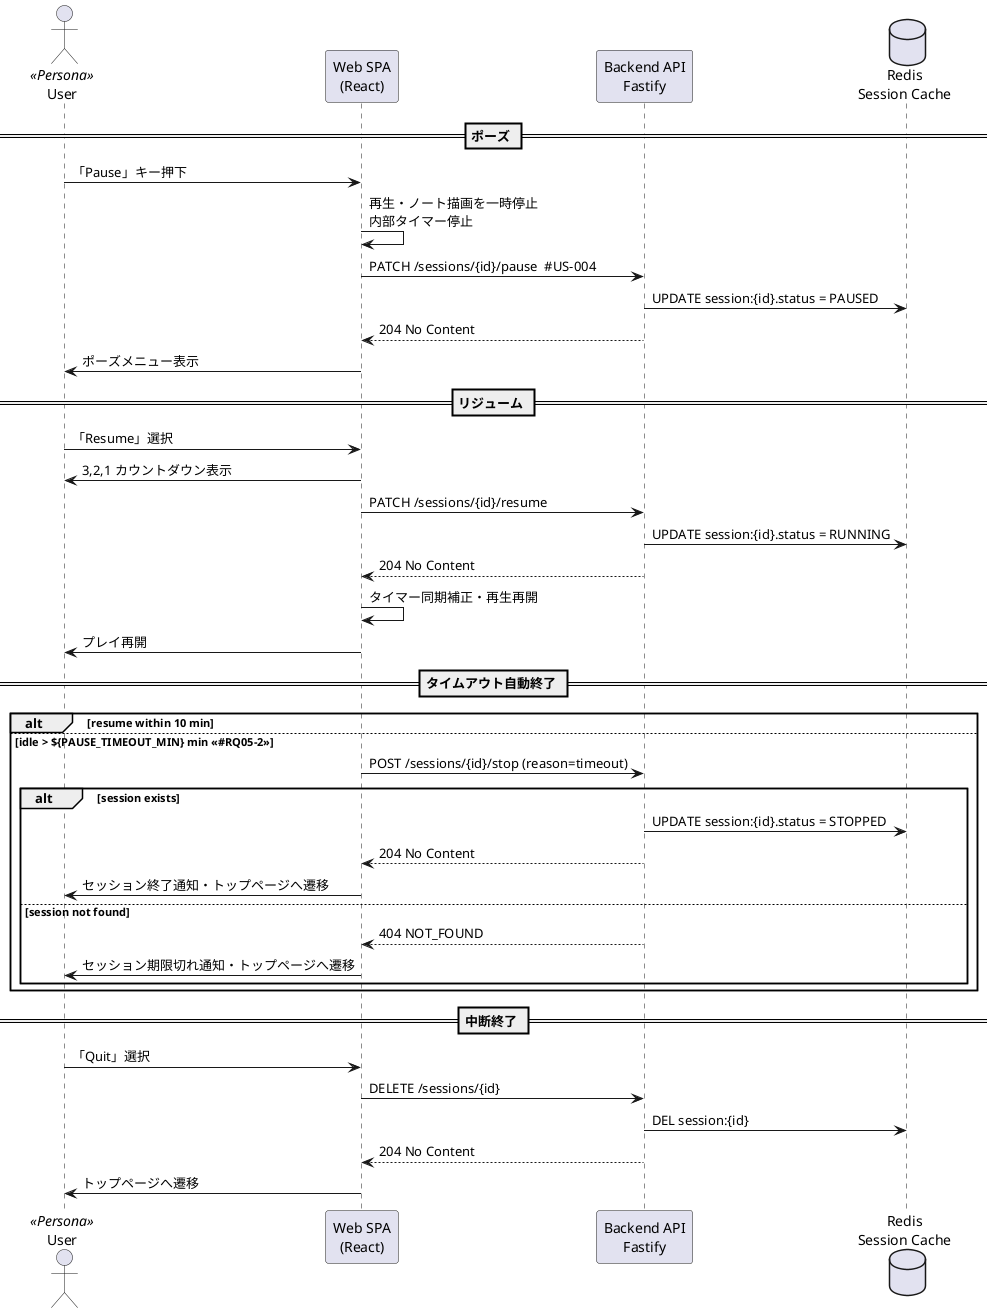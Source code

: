 @startuml
' ==============================================================
' Sequence Diagram — Pause & Resume (#US-004)
' ==============================================================
actor User  as user <<Persona>>
participant "Web SPA\n(React)"            as spa
participant "Backend API\nFastify"        as api
database    "Redis\nSession Cache"        as cache

== ポーズ ==
user -> spa : 「Pause」キー押下
spa -> spa : 再生・ノート描画を一時停止\n内部タイマー停止
' <<constraint>> PATCH /sessions/{id}/pause: 3秒以内応答
spa -> api : PATCH /sessions/{id}/pause  #US-004
api -> cache : UPDATE session:{id}.status = PAUSED
api --> spa : 204 No Content
spa -> user : ポーズメニュー表示

== リジューム ==
user -> spa : 「Resume」選択
spa -> user : 3,2,1 カウントダウン表示
' <<constraint>> PATCH /sessions/{id}/resume: 3秒以内応答
spa -> api : PATCH /sessions/{id}/resume
api -> cache : UPDATE session:{id}.status = RUNNING
api --> spa : 204 No Content
spa -> spa : タイマー同期補正・再生再開
spa -> user : プレイ再開

== タイムアウト自動終了 ==
alt resume within 10 min
  ' 何もしない
else idle > ${PAUSE_TIMEOUT_MIN} min <<#RQ05-2>>
note right : デフォルト: 10分\n設定可能な値
  spa -> api : POST /sessions/{id}/stop (reason=timeout)
  alt session exists
    api -> cache : UPDATE session:{id}.status = STOPPED
    api --> spa : 204 No Content
    spa -> user : セッション終了通知・トップページへ遷移
  else session not found
    api --> spa : 404 NOT_FOUND
    spa -> user : セッション期限切れ通知・トップページへ遷移
  end
end

== 中断終了 ==
user -> spa : 「Quit」選択
spa -> api : DELETE /sessions/{id}
api -> cache : DEL session:{id}
api --> spa : 204 No Content
spa -> user : トップページへ遷移

@enduml